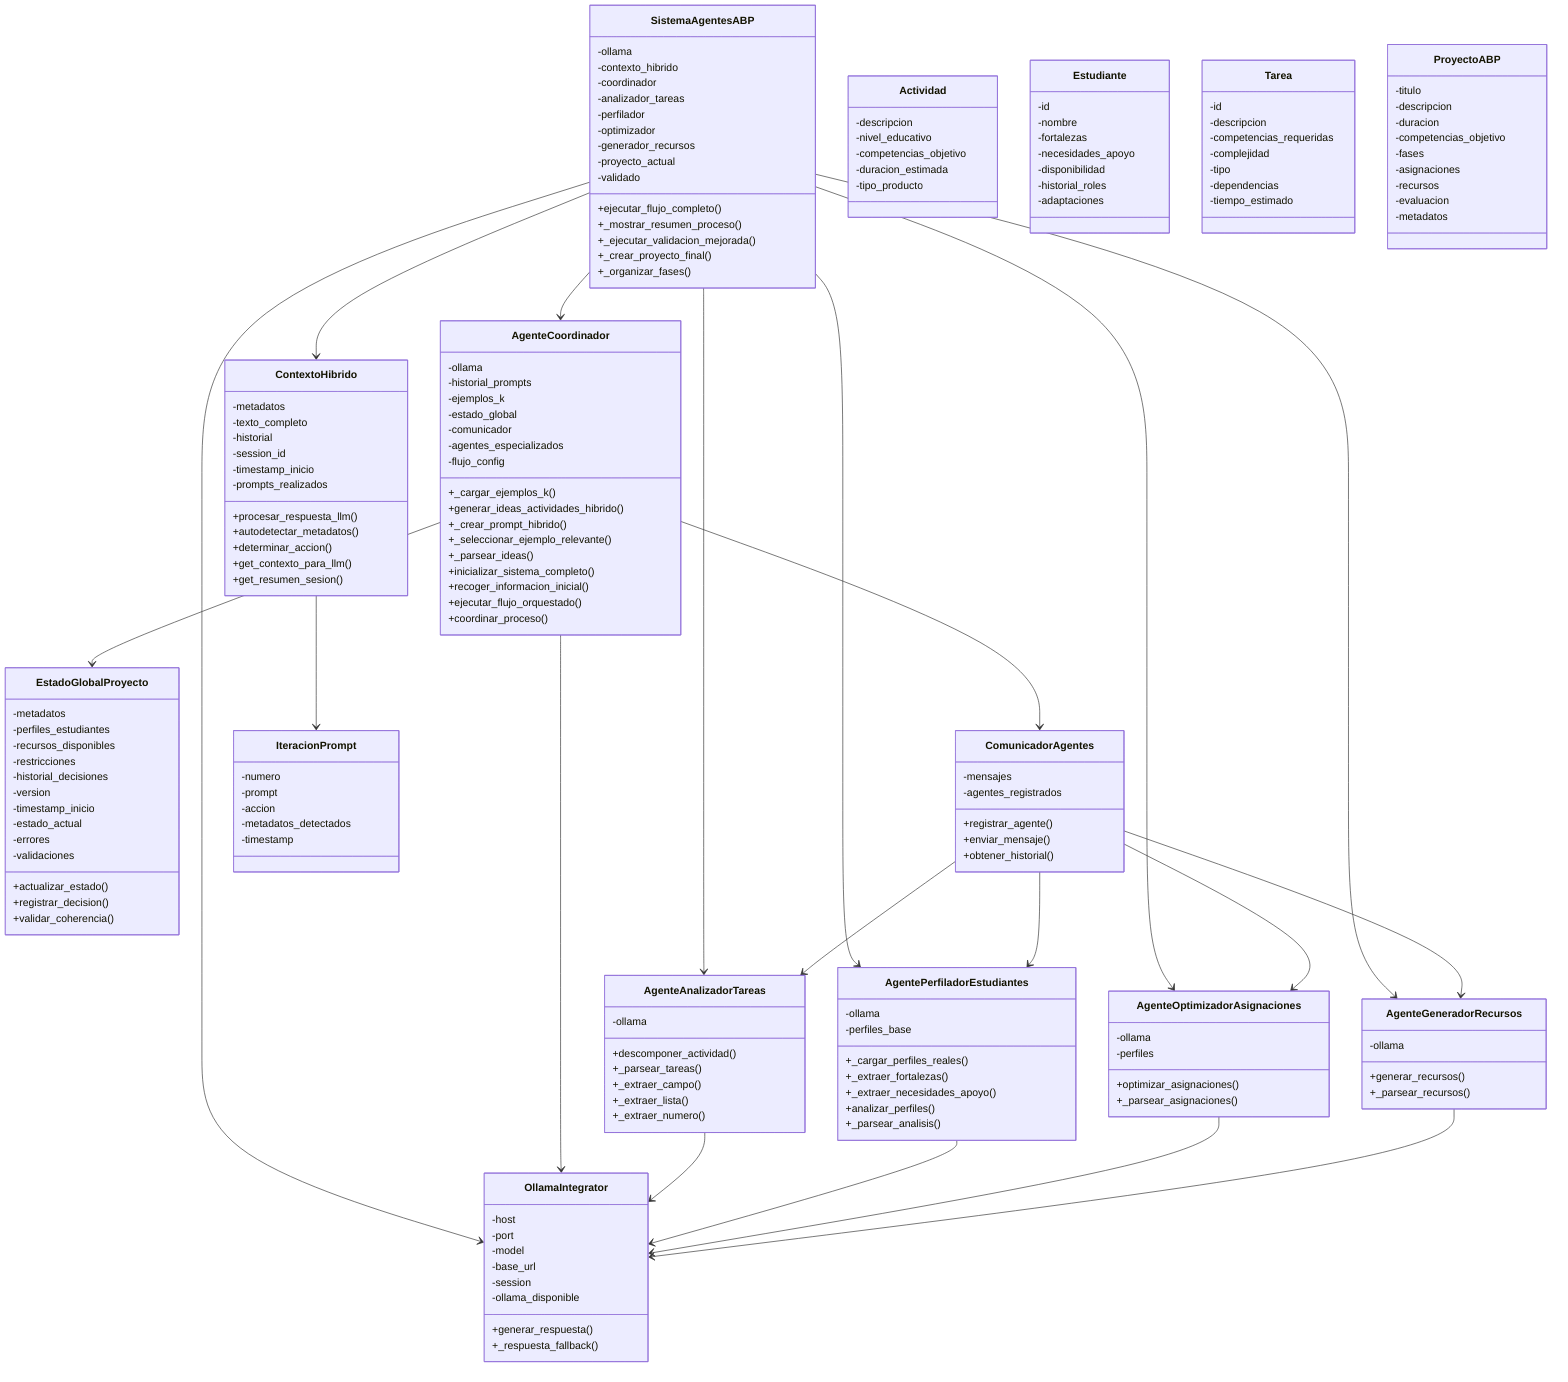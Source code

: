 classDiagram
    class EstadoGlobalProyecto {
        -metadatos
        -perfiles_estudiantes
        -recursos_disponibles
        -restricciones
        -historial_decisiones
        -version
        -timestamp_inicio
        -estado_actual
        -errores
        -validaciones
        +actualizar_estado()
        +registrar_decision()
        +validar_coherencia()
    }
    
    class ComunicadorAgentes {
        -mensajes
        -agentes_registrados
        +registrar_agente()
        +enviar_mensaje()
        +obtener_historial()
    }
    
    class ContextoHibrido {
        -metadatos
        -texto_completo
        -historial
        -session_id
        -timestamp_inicio
        -prompts_realizados
        +procesar_respuesta_llm()
        +autodetectar_metadatos()
        +determinar_accion()
        +get_contexto_para_llm()
        +get_resumen_sesion()
    }
    
    class AgenteCoordinador {
        -ollama
        -historial_prompts
        -ejemplos_k
        -estado_global
        -comunicador
        -agentes_especializados
        -flujo_config
        +_cargar_ejemplos_k()
        +generar_ideas_actividades_hibrido()
        +_crear_prompt_hibrido()
        +_seleccionar_ejemplo_relevante()
        +_parsear_ideas()
        +inicializar_sistema_completo()
        +recoger_informacion_inicial()
        +ejecutar_flujo_orquestado()
        +coordinar_proceso()
    }
    
    class SistemaAgentesABP {
        -ollama
        -contexto_hibrido
        -coordinador
        -analizador_tareas
        -perfilador
        -optimizador
        -generador_recursos
        -proyecto_actual
        -validado
        +ejecutar_flujo_completo()
        +_mostrar_resumen_proceso()
        +_ejecutar_validacion_mejorada()
        +_crear_proyecto_final()
        +_organizar_fases()
    }
    
    class OllamaIntegrator {
        -host
        -port
        -model
        -base_url
        -session
        -ollama_disponible
        +generar_respuesta()
        +_respuesta_fallback()
    }
    
    class AgenteAnalizadorTareas {
        -ollama
        +descomponer_actividad()
        +_parsear_tareas()
        +_extraer_campo()
        +_extraer_lista()
        +_extraer_numero()
    }
    
    class AgentePerfiladorEstudiantes {
        -ollama
        -perfiles_base
        +_cargar_perfiles_reales()
        +_extraer_fortalezas()
        +_extraer_necesidades_apoyo()
        +analizar_perfiles()
        +_parsear_analisis()
    }
    
    class AgenteOptimizadorAsignaciones {
        -ollama
        -perfiles
        +optimizar_asignaciones()
        +_parsear_asignaciones()
    }
    
    class AgenteGeneradorRecursos {
        -ollama
        +generar_recursos()
        +_parsear_recursos()
    }
    
    class Actividad {
        -descripcion
        -nivel_educativo
        -competencias_objetivo
        -duracion_estimada
        -tipo_producto
    }
    
    class Estudiante {
        -id
        -nombre
        -fortalezas
        -necesidades_apoyo
        -disponibilidad
        -historial_roles
        -adaptaciones
    }
    
    class Tarea {
        -id
        -descripcion
        -competencias_requeridas
        -complejidad
        -tipo
        -dependencias
        -tiempo_estimado
    }
    
    class ProyectoABP {
        -titulo
        -descripcion
        -duracion
        -competencias_objetivo
        -fases
        -asignaciones
        -recursos
        -evaluacion
        -metadatos
    }
    
    class IteracionPrompt {
        -numero
        -prompt
        -accion
        -metadatos_detectados
        -timestamp
    }
    
    SistemaAgentesABP --> ContextoHibrido
    SistemaAgentesABP --> AgenteCoordinador
    SistemaAgentesABP --> AgenteAnalizadorTareas
    SistemaAgentesABP --> AgentePerfiladorEstudiantes
    SistemaAgentesABP --> AgenteOptimizadorAsignaciones
    SistemaAgentesABP --> AgenteGeneradorRecursos
    SistemaAgentesABP --> OllamaIntegrator
    
    AgenteCoordinador --> EstadoGlobalProyecto
    AgenteCoordinador --> ComunicadorAgentes
    AgenteCoordinador --> OllamaIntegrator
    
    AgenteAnalizadorTareas --> OllamaIntegrator
    AgentePerfiladorEstudiantes --> OllamaIntegrator
    AgenteOptimizadorAsignaciones --> OllamaIntegrator
    AgenteGeneradorRecursos --> OllamaIntegrator
    
    ComunicadorAgentes --> AgenteAnalizadorTareas
    ComunicadorAgentes --> AgentePerfiladorEstudiantes
    ComunicadorAgentes --> AgenteOptimizadorAsignaciones
    ComunicadorAgentes --> AgenteGeneradorRecursos
    
    ContextoHibrido --> IteracionPrompt